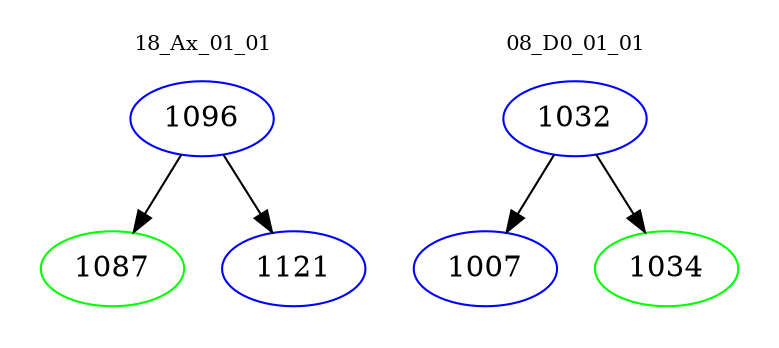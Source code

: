 digraph{
subgraph cluster_0 {
color = white
label = "18_Ax_01_01";
fontsize=10;
T0_1096 [label="1096", color="blue"]
T0_1096 -> T0_1087 [color="black"]
T0_1087 [label="1087", color="green"]
T0_1096 -> T0_1121 [color="black"]
T0_1121 [label="1121", color="blue"]
}
subgraph cluster_1 {
color = white
label = "08_D0_01_01";
fontsize=10;
T1_1032 [label="1032", color="blue"]
T1_1032 -> T1_1007 [color="black"]
T1_1007 [label="1007", color="blue"]
T1_1032 -> T1_1034 [color="black"]
T1_1034 [label="1034", color="green"]
}
}
